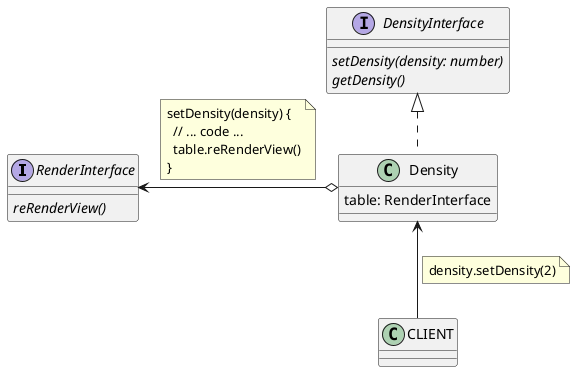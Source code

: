 @startuml

interface RenderInterface {
  {abstract} reRenderView()
}
interface DensityInterface {
  {abstract} setDensity(density: number)
  {abstract} getDensity()
}
class Density {
  table: RenderInterface
}
DensityInterface <|.. Density
RenderInterface <-o  Density
note left on link
setDensity(density) {
  // ... code ...
  table.reRenderView()
}
end note
Density <-- CLIENT
note left on link
  density.setDensity(2)
end note
@enduml

